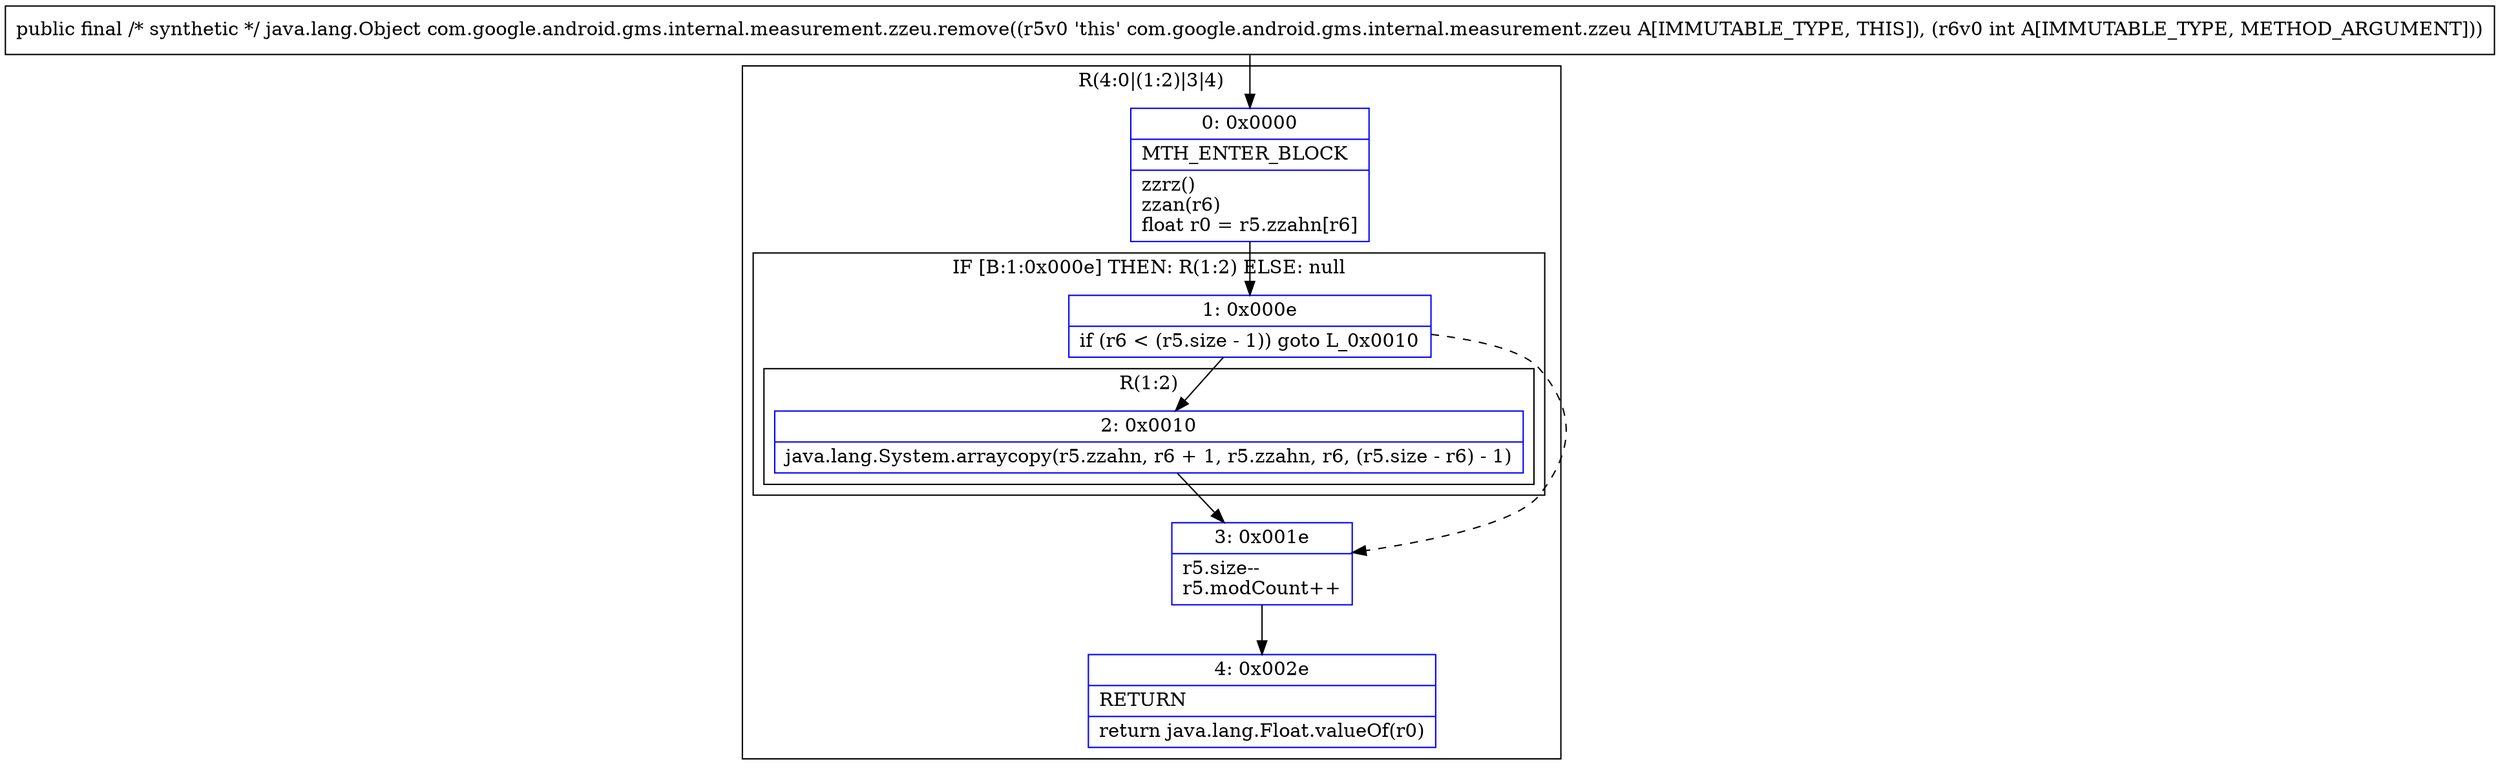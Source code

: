 digraph "CFG forcom.google.android.gms.internal.measurement.zzeu.remove(I)Ljava\/lang\/Object;" {
subgraph cluster_Region_1535842250 {
label = "R(4:0|(1:2)|3|4)";
node [shape=record,color=blue];
Node_0 [shape=record,label="{0\:\ 0x0000|MTH_ENTER_BLOCK\l|zzrz()\lzzan(r6)\lfloat r0 = r5.zzahn[r6]\l}"];
subgraph cluster_IfRegion_1735622813 {
label = "IF [B:1:0x000e] THEN: R(1:2) ELSE: null";
node [shape=record,color=blue];
Node_1 [shape=record,label="{1\:\ 0x000e|if (r6 \< (r5.size \- 1)) goto L_0x0010\l}"];
subgraph cluster_Region_1279873409 {
label = "R(1:2)";
node [shape=record,color=blue];
Node_2 [shape=record,label="{2\:\ 0x0010|java.lang.System.arraycopy(r5.zzahn, r6 + 1, r5.zzahn, r6, (r5.size \- r6) \- 1)\l}"];
}
}
Node_3 [shape=record,label="{3\:\ 0x001e|r5.size\-\-\lr5.modCount++\l}"];
Node_4 [shape=record,label="{4\:\ 0x002e|RETURN\l|return java.lang.Float.valueOf(r0)\l}"];
}
MethodNode[shape=record,label="{public final \/* synthetic *\/ java.lang.Object com.google.android.gms.internal.measurement.zzeu.remove((r5v0 'this' com.google.android.gms.internal.measurement.zzeu A[IMMUTABLE_TYPE, THIS]), (r6v0 int A[IMMUTABLE_TYPE, METHOD_ARGUMENT])) }"];
MethodNode -> Node_0;
Node_0 -> Node_1;
Node_1 -> Node_2;
Node_1 -> Node_3[style=dashed];
Node_2 -> Node_3;
Node_3 -> Node_4;
}

